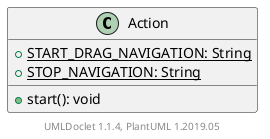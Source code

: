 @startuml

    class Action [[Action.html]] {
        {static} +START_DRAG_NAVIGATION: String
        {static} +STOP_NAVIGATION: String
        +start(): void
    }


    center footer UMLDoclet 1.1.4, PlantUML 1.2019.05
@enduml
